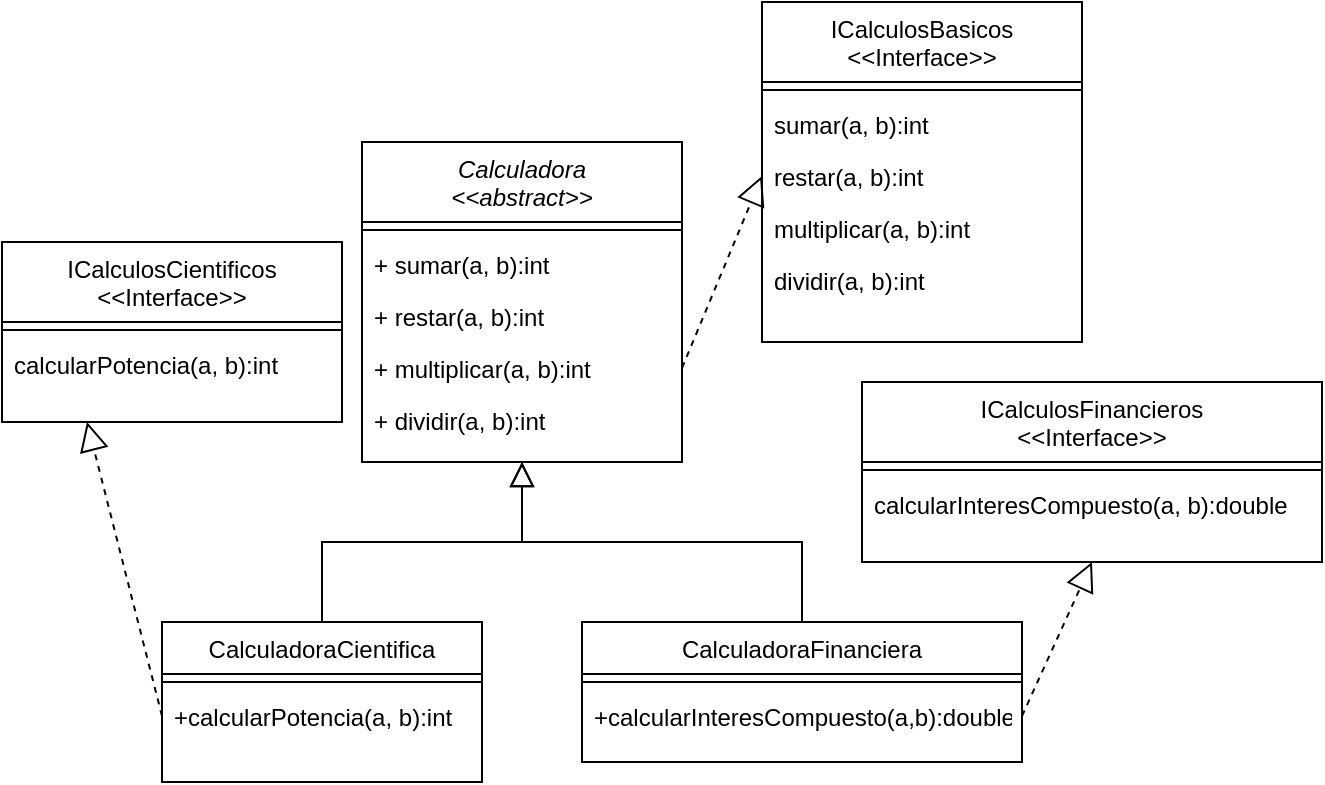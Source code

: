 <mxfile version="24.8.4">
  <diagram id="C5RBs43oDa-KdzZeNtuy" name="Page-1">
    <mxGraphModel dx="880" dy="426" grid="1" gridSize="10" guides="1" tooltips="1" connect="1" arrows="1" fold="1" page="1" pageScale="1" pageWidth="827" pageHeight="1169" math="0" shadow="0">
      <root>
        <mxCell id="WIyWlLk6GJQsqaUBKTNV-0" />
        <mxCell id="WIyWlLk6GJQsqaUBKTNV-1" parent="WIyWlLk6GJQsqaUBKTNV-0" />
        <mxCell id="7mY2wDfysJz_4YX6mIlb-15" value="Calculadora&#xa;&lt;&lt;abstract&gt;&gt;" style="swimlane;fontStyle=2;align=center;verticalAlign=top;childLayout=stackLayout;horizontal=1;startSize=40;horizontalStack=0;resizeParent=1;resizeLast=0;collapsible=1;marginBottom=0;rounded=0;shadow=0;strokeWidth=1;" vertex="1" parent="WIyWlLk6GJQsqaUBKTNV-1">
          <mxGeometry x="230" y="130" width="160" height="160" as="geometry">
            <mxRectangle x="230" y="140" width="160" height="26" as="alternateBounds" />
          </mxGeometry>
        </mxCell>
        <mxCell id="7mY2wDfysJz_4YX6mIlb-16" value="" style="line;html=1;strokeWidth=1;align=left;verticalAlign=middle;spacingTop=-1;spacingLeft=3;spacingRight=3;rotatable=0;labelPosition=right;points=[];portConstraint=eastwest;" vertex="1" parent="7mY2wDfysJz_4YX6mIlb-15">
          <mxGeometry y="40" width="160" height="8" as="geometry" />
        </mxCell>
        <mxCell id="7mY2wDfysJz_4YX6mIlb-17" value="+ sumar(a, b):int" style="text;align=left;verticalAlign=top;spacingLeft=4;spacingRight=4;overflow=hidden;rotatable=0;points=[[0,0.5],[1,0.5]];portConstraint=eastwest;" vertex="1" parent="7mY2wDfysJz_4YX6mIlb-15">
          <mxGeometry y="48" width="160" height="26" as="geometry" />
        </mxCell>
        <mxCell id="7mY2wDfysJz_4YX6mIlb-18" value="+ restar(a, b):int" style="text;align=left;verticalAlign=top;spacingLeft=4;spacingRight=4;overflow=hidden;rotatable=0;points=[[0,0.5],[1,0.5]];portConstraint=eastwest;" vertex="1" parent="7mY2wDfysJz_4YX6mIlb-15">
          <mxGeometry y="74" width="160" height="26" as="geometry" />
        </mxCell>
        <mxCell id="7mY2wDfysJz_4YX6mIlb-19" value="+ multiplicar(a, b):int" style="text;align=left;verticalAlign=top;spacingLeft=4;spacingRight=4;overflow=hidden;rotatable=0;points=[[0,0.5],[1,0.5]];portConstraint=eastwest;" vertex="1" parent="7mY2wDfysJz_4YX6mIlb-15">
          <mxGeometry y="100" width="160" height="26" as="geometry" />
        </mxCell>
        <mxCell id="7mY2wDfysJz_4YX6mIlb-20" value="+ dividir(a, b):int" style="text;align=left;verticalAlign=top;spacingLeft=4;spacingRight=4;overflow=hidden;rotatable=0;points=[[0,0.5],[1,0.5]];portConstraint=eastwest;" vertex="1" parent="7mY2wDfysJz_4YX6mIlb-15">
          <mxGeometry y="126" width="160" height="26" as="geometry" />
        </mxCell>
        <mxCell id="7mY2wDfysJz_4YX6mIlb-22" value="CalculadoraCientifica" style="swimlane;fontStyle=0;align=center;verticalAlign=top;childLayout=stackLayout;horizontal=1;startSize=26;horizontalStack=0;resizeParent=1;resizeLast=0;collapsible=1;marginBottom=0;rounded=0;shadow=0;strokeWidth=1;" vertex="1" parent="WIyWlLk6GJQsqaUBKTNV-1">
          <mxGeometry x="130" y="370" width="160" height="80" as="geometry">
            <mxRectangle x="130" y="380" width="160" height="26" as="alternateBounds" />
          </mxGeometry>
        </mxCell>
        <mxCell id="7mY2wDfysJz_4YX6mIlb-23" value="" style="line;html=1;strokeWidth=1;align=left;verticalAlign=middle;spacingTop=-1;spacingLeft=3;spacingRight=3;rotatable=0;labelPosition=right;points=[];portConstraint=eastwest;" vertex="1" parent="7mY2wDfysJz_4YX6mIlb-22">
          <mxGeometry y="26" width="160" height="8" as="geometry" />
        </mxCell>
        <mxCell id="7mY2wDfysJz_4YX6mIlb-24" value="+calcularPotencia(a, b):int" style="text;align=left;verticalAlign=top;spacingLeft=4;spacingRight=4;overflow=hidden;rotatable=0;points=[[0,0.5],[1,0.5]];portConstraint=eastwest;" vertex="1" parent="7mY2wDfysJz_4YX6mIlb-22">
          <mxGeometry y="34" width="160" height="26" as="geometry" />
        </mxCell>
        <mxCell id="7mY2wDfysJz_4YX6mIlb-25" value="" style="endArrow=block;endSize=10;endFill=0;shadow=0;strokeWidth=1;rounded=0;curved=0;edgeStyle=elbowEdgeStyle;elbow=vertical;" edge="1" parent="WIyWlLk6GJQsqaUBKTNV-1" source="7mY2wDfysJz_4YX6mIlb-22" target="7mY2wDfysJz_4YX6mIlb-15">
          <mxGeometry width="160" relative="1" as="geometry">
            <mxPoint x="210" y="213" as="sourcePoint" />
            <mxPoint x="210" y="213" as="targetPoint" />
          </mxGeometry>
        </mxCell>
        <mxCell id="7mY2wDfysJz_4YX6mIlb-26" value="CalculadoraFinanciera" style="swimlane;fontStyle=0;align=center;verticalAlign=top;childLayout=stackLayout;horizontal=1;startSize=26;horizontalStack=0;resizeParent=1;resizeLast=0;collapsible=1;marginBottom=0;rounded=0;shadow=0;strokeWidth=1;" vertex="1" parent="WIyWlLk6GJQsqaUBKTNV-1">
          <mxGeometry x="340" y="370" width="220" height="70" as="geometry">
            <mxRectangle x="340" y="380" width="170" height="26" as="alternateBounds" />
          </mxGeometry>
        </mxCell>
        <mxCell id="7mY2wDfysJz_4YX6mIlb-27" value="" style="line;html=1;strokeWidth=1;align=left;verticalAlign=middle;spacingTop=-1;spacingLeft=3;spacingRight=3;rotatable=0;labelPosition=right;points=[];portConstraint=eastwest;" vertex="1" parent="7mY2wDfysJz_4YX6mIlb-26">
          <mxGeometry y="26" width="220" height="8" as="geometry" />
        </mxCell>
        <mxCell id="7mY2wDfysJz_4YX6mIlb-28" value="+calcularInteresCompuesto(a,b):double" style="text;align=left;verticalAlign=top;spacingLeft=4;spacingRight=4;overflow=hidden;rotatable=0;points=[[0,0.5],[1,0.5]];portConstraint=eastwest;" vertex="1" parent="7mY2wDfysJz_4YX6mIlb-26">
          <mxGeometry y="34" width="220" height="26" as="geometry" />
        </mxCell>
        <mxCell id="7mY2wDfysJz_4YX6mIlb-29" value="" style="endArrow=block;endSize=10;endFill=0;shadow=0;strokeWidth=1;rounded=0;curved=0;edgeStyle=elbowEdgeStyle;elbow=vertical;" edge="1" parent="WIyWlLk6GJQsqaUBKTNV-1" source="7mY2wDfysJz_4YX6mIlb-26" target="7mY2wDfysJz_4YX6mIlb-15">
          <mxGeometry width="160" relative="1" as="geometry">
            <mxPoint x="220" y="383" as="sourcePoint" />
            <mxPoint x="320" y="281" as="targetPoint" />
          </mxGeometry>
        </mxCell>
        <mxCell id="7mY2wDfysJz_4YX6mIlb-30" value="ICalculosBasicos&#xa;&lt;&lt;Interface&gt;&gt;" style="swimlane;fontStyle=0;align=center;verticalAlign=top;childLayout=stackLayout;horizontal=1;startSize=40;horizontalStack=0;resizeParent=1;resizeLast=0;collapsible=1;marginBottom=0;rounded=0;shadow=0;strokeWidth=1;" vertex="1" parent="WIyWlLk6GJQsqaUBKTNV-1">
          <mxGeometry x="430" y="60" width="160" height="170" as="geometry">
            <mxRectangle x="230" y="140" width="160" height="26" as="alternateBounds" />
          </mxGeometry>
        </mxCell>
        <mxCell id="7mY2wDfysJz_4YX6mIlb-31" value="" style="line;html=1;strokeWidth=1;align=left;verticalAlign=middle;spacingTop=-1;spacingLeft=3;spacingRight=3;rotatable=0;labelPosition=right;points=[];portConstraint=eastwest;" vertex="1" parent="7mY2wDfysJz_4YX6mIlb-30">
          <mxGeometry y="40" width="160" height="8" as="geometry" />
        </mxCell>
        <mxCell id="7mY2wDfysJz_4YX6mIlb-32" value="sumar(a, b):int" style="text;align=left;verticalAlign=top;spacingLeft=4;spacingRight=4;overflow=hidden;rotatable=0;points=[[0,0.5],[1,0.5]];portConstraint=eastwest;" vertex="1" parent="7mY2wDfysJz_4YX6mIlb-30">
          <mxGeometry y="48" width="160" height="26" as="geometry" />
        </mxCell>
        <mxCell id="7mY2wDfysJz_4YX6mIlb-33" value="restar(a, b):int" style="text;align=left;verticalAlign=top;spacingLeft=4;spacingRight=4;overflow=hidden;rotatable=0;points=[[0,0.5],[1,0.5]];portConstraint=eastwest;" vertex="1" parent="7mY2wDfysJz_4YX6mIlb-30">
          <mxGeometry y="74" width="160" height="26" as="geometry" />
        </mxCell>
        <mxCell id="7mY2wDfysJz_4YX6mIlb-34" value="multiplicar(a, b):int" style="text;align=left;verticalAlign=top;spacingLeft=4;spacingRight=4;overflow=hidden;rotatable=0;points=[[0,0.5],[1,0.5]];portConstraint=eastwest;" vertex="1" parent="7mY2wDfysJz_4YX6mIlb-30">
          <mxGeometry y="100" width="160" height="26" as="geometry" />
        </mxCell>
        <mxCell id="7mY2wDfysJz_4YX6mIlb-35" value="dividir(a, b):int" style="text;align=left;verticalAlign=top;spacingLeft=4;spacingRight=4;overflow=hidden;rotatable=0;points=[[0,0.5],[1,0.5]];portConstraint=eastwest;" vertex="1" parent="7mY2wDfysJz_4YX6mIlb-30">
          <mxGeometry y="126" width="160" height="26" as="geometry" />
        </mxCell>
        <mxCell id="7mY2wDfysJz_4YX6mIlb-37" value="" style="endArrow=block;dashed=1;endFill=0;endSize=12;html=1;rounded=0;entryX=0;entryY=0.5;entryDx=0;entryDy=0;exitX=1;exitY=0.5;exitDx=0;exitDy=0;" edge="1" parent="WIyWlLk6GJQsqaUBKTNV-1" source="7mY2wDfysJz_4YX6mIlb-19" target="7mY2wDfysJz_4YX6mIlb-33">
          <mxGeometry width="160" relative="1" as="geometry">
            <mxPoint x="330" y="270" as="sourcePoint" />
            <mxPoint x="490" y="270" as="targetPoint" />
          </mxGeometry>
        </mxCell>
        <mxCell id="7mY2wDfysJz_4YX6mIlb-38" value="ICalculosFinancieros&#xa;&lt;&lt;Interface&gt;&gt;" style="swimlane;fontStyle=0;align=center;verticalAlign=top;childLayout=stackLayout;horizontal=1;startSize=40;horizontalStack=0;resizeParent=1;resizeLast=0;collapsible=1;marginBottom=0;rounded=0;shadow=0;strokeWidth=1;" vertex="1" parent="WIyWlLk6GJQsqaUBKTNV-1">
          <mxGeometry x="480" y="250" width="230" height="90" as="geometry">
            <mxRectangle x="230" y="140" width="160" height="26" as="alternateBounds" />
          </mxGeometry>
        </mxCell>
        <mxCell id="7mY2wDfysJz_4YX6mIlb-39" value="" style="line;html=1;strokeWidth=1;align=left;verticalAlign=middle;spacingTop=-1;spacingLeft=3;spacingRight=3;rotatable=0;labelPosition=right;points=[];portConstraint=eastwest;" vertex="1" parent="7mY2wDfysJz_4YX6mIlb-38">
          <mxGeometry y="40" width="230" height="8" as="geometry" />
        </mxCell>
        <mxCell id="7mY2wDfysJz_4YX6mIlb-40" value="calcularInteresCompuesto(a, b):double" style="text;align=left;verticalAlign=top;spacingLeft=4;spacingRight=4;overflow=hidden;rotatable=0;points=[[0,0.5],[1,0.5]];portConstraint=eastwest;" vertex="1" parent="7mY2wDfysJz_4YX6mIlb-38">
          <mxGeometry y="48" width="230" height="26" as="geometry" />
        </mxCell>
        <mxCell id="7mY2wDfysJz_4YX6mIlb-44" value="" style="endArrow=block;dashed=1;endFill=0;endSize=12;html=1;rounded=0;exitX=1;exitY=0.5;exitDx=0;exitDy=0;entryX=0.5;entryY=1;entryDx=0;entryDy=0;" edge="1" parent="WIyWlLk6GJQsqaUBKTNV-1" source="7mY2wDfysJz_4YX6mIlb-28" target="7mY2wDfysJz_4YX6mIlb-38">
          <mxGeometry width="160" relative="1" as="geometry">
            <mxPoint x="330" y="270" as="sourcePoint" />
            <mxPoint x="490" y="270" as="targetPoint" />
          </mxGeometry>
        </mxCell>
        <mxCell id="7mY2wDfysJz_4YX6mIlb-45" value="ICalculosCientificos&#xa;&lt;&lt;Interface&gt;&gt;" style="swimlane;fontStyle=0;align=center;verticalAlign=top;childLayout=stackLayout;horizontal=1;startSize=40;horizontalStack=0;resizeParent=1;resizeLast=0;collapsible=1;marginBottom=0;rounded=0;shadow=0;strokeWidth=1;" vertex="1" parent="WIyWlLk6GJQsqaUBKTNV-1">
          <mxGeometry x="50" y="180" width="170" height="90" as="geometry">
            <mxRectangle x="230" y="140" width="160" height="26" as="alternateBounds" />
          </mxGeometry>
        </mxCell>
        <mxCell id="7mY2wDfysJz_4YX6mIlb-46" value="" style="line;html=1;strokeWidth=1;align=left;verticalAlign=middle;spacingTop=-1;spacingLeft=3;spacingRight=3;rotatable=0;labelPosition=right;points=[];portConstraint=eastwest;" vertex="1" parent="7mY2wDfysJz_4YX6mIlb-45">
          <mxGeometry y="40" width="170" height="8" as="geometry" />
        </mxCell>
        <mxCell id="7mY2wDfysJz_4YX6mIlb-47" value="calcularPotencia(a, b):int" style="text;align=left;verticalAlign=top;spacingLeft=4;spacingRight=4;overflow=hidden;rotatable=0;points=[[0,0.5],[1,0.5]];portConstraint=eastwest;" vertex="1" parent="7mY2wDfysJz_4YX6mIlb-45">
          <mxGeometry y="48" width="170" height="26" as="geometry" />
        </mxCell>
        <mxCell id="7mY2wDfysJz_4YX6mIlb-48" value="" style="endArrow=block;dashed=1;endFill=0;endSize=12;html=1;rounded=0;exitX=0;exitY=0.5;exitDx=0;exitDy=0;entryX=0.25;entryY=1;entryDx=0;entryDy=0;" edge="1" parent="WIyWlLk6GJQsqaUBKTNV-1" source="7mY2wDfysJz_4YX6mIlb-24" target="7mY2wDfysJz_4YX6mIlb-45">
          <mxGeometry width="160" relative="1" as="geometry">
            <mxPoint x="570" y="427" as="sourcePoint" />
            <mxPoint x="605" y="350" as="targetPoint" />
          </mxGeometry>
        </mxCell>
      </root>
    </mxGraphModel>
  </diagram>
</mxfile>
